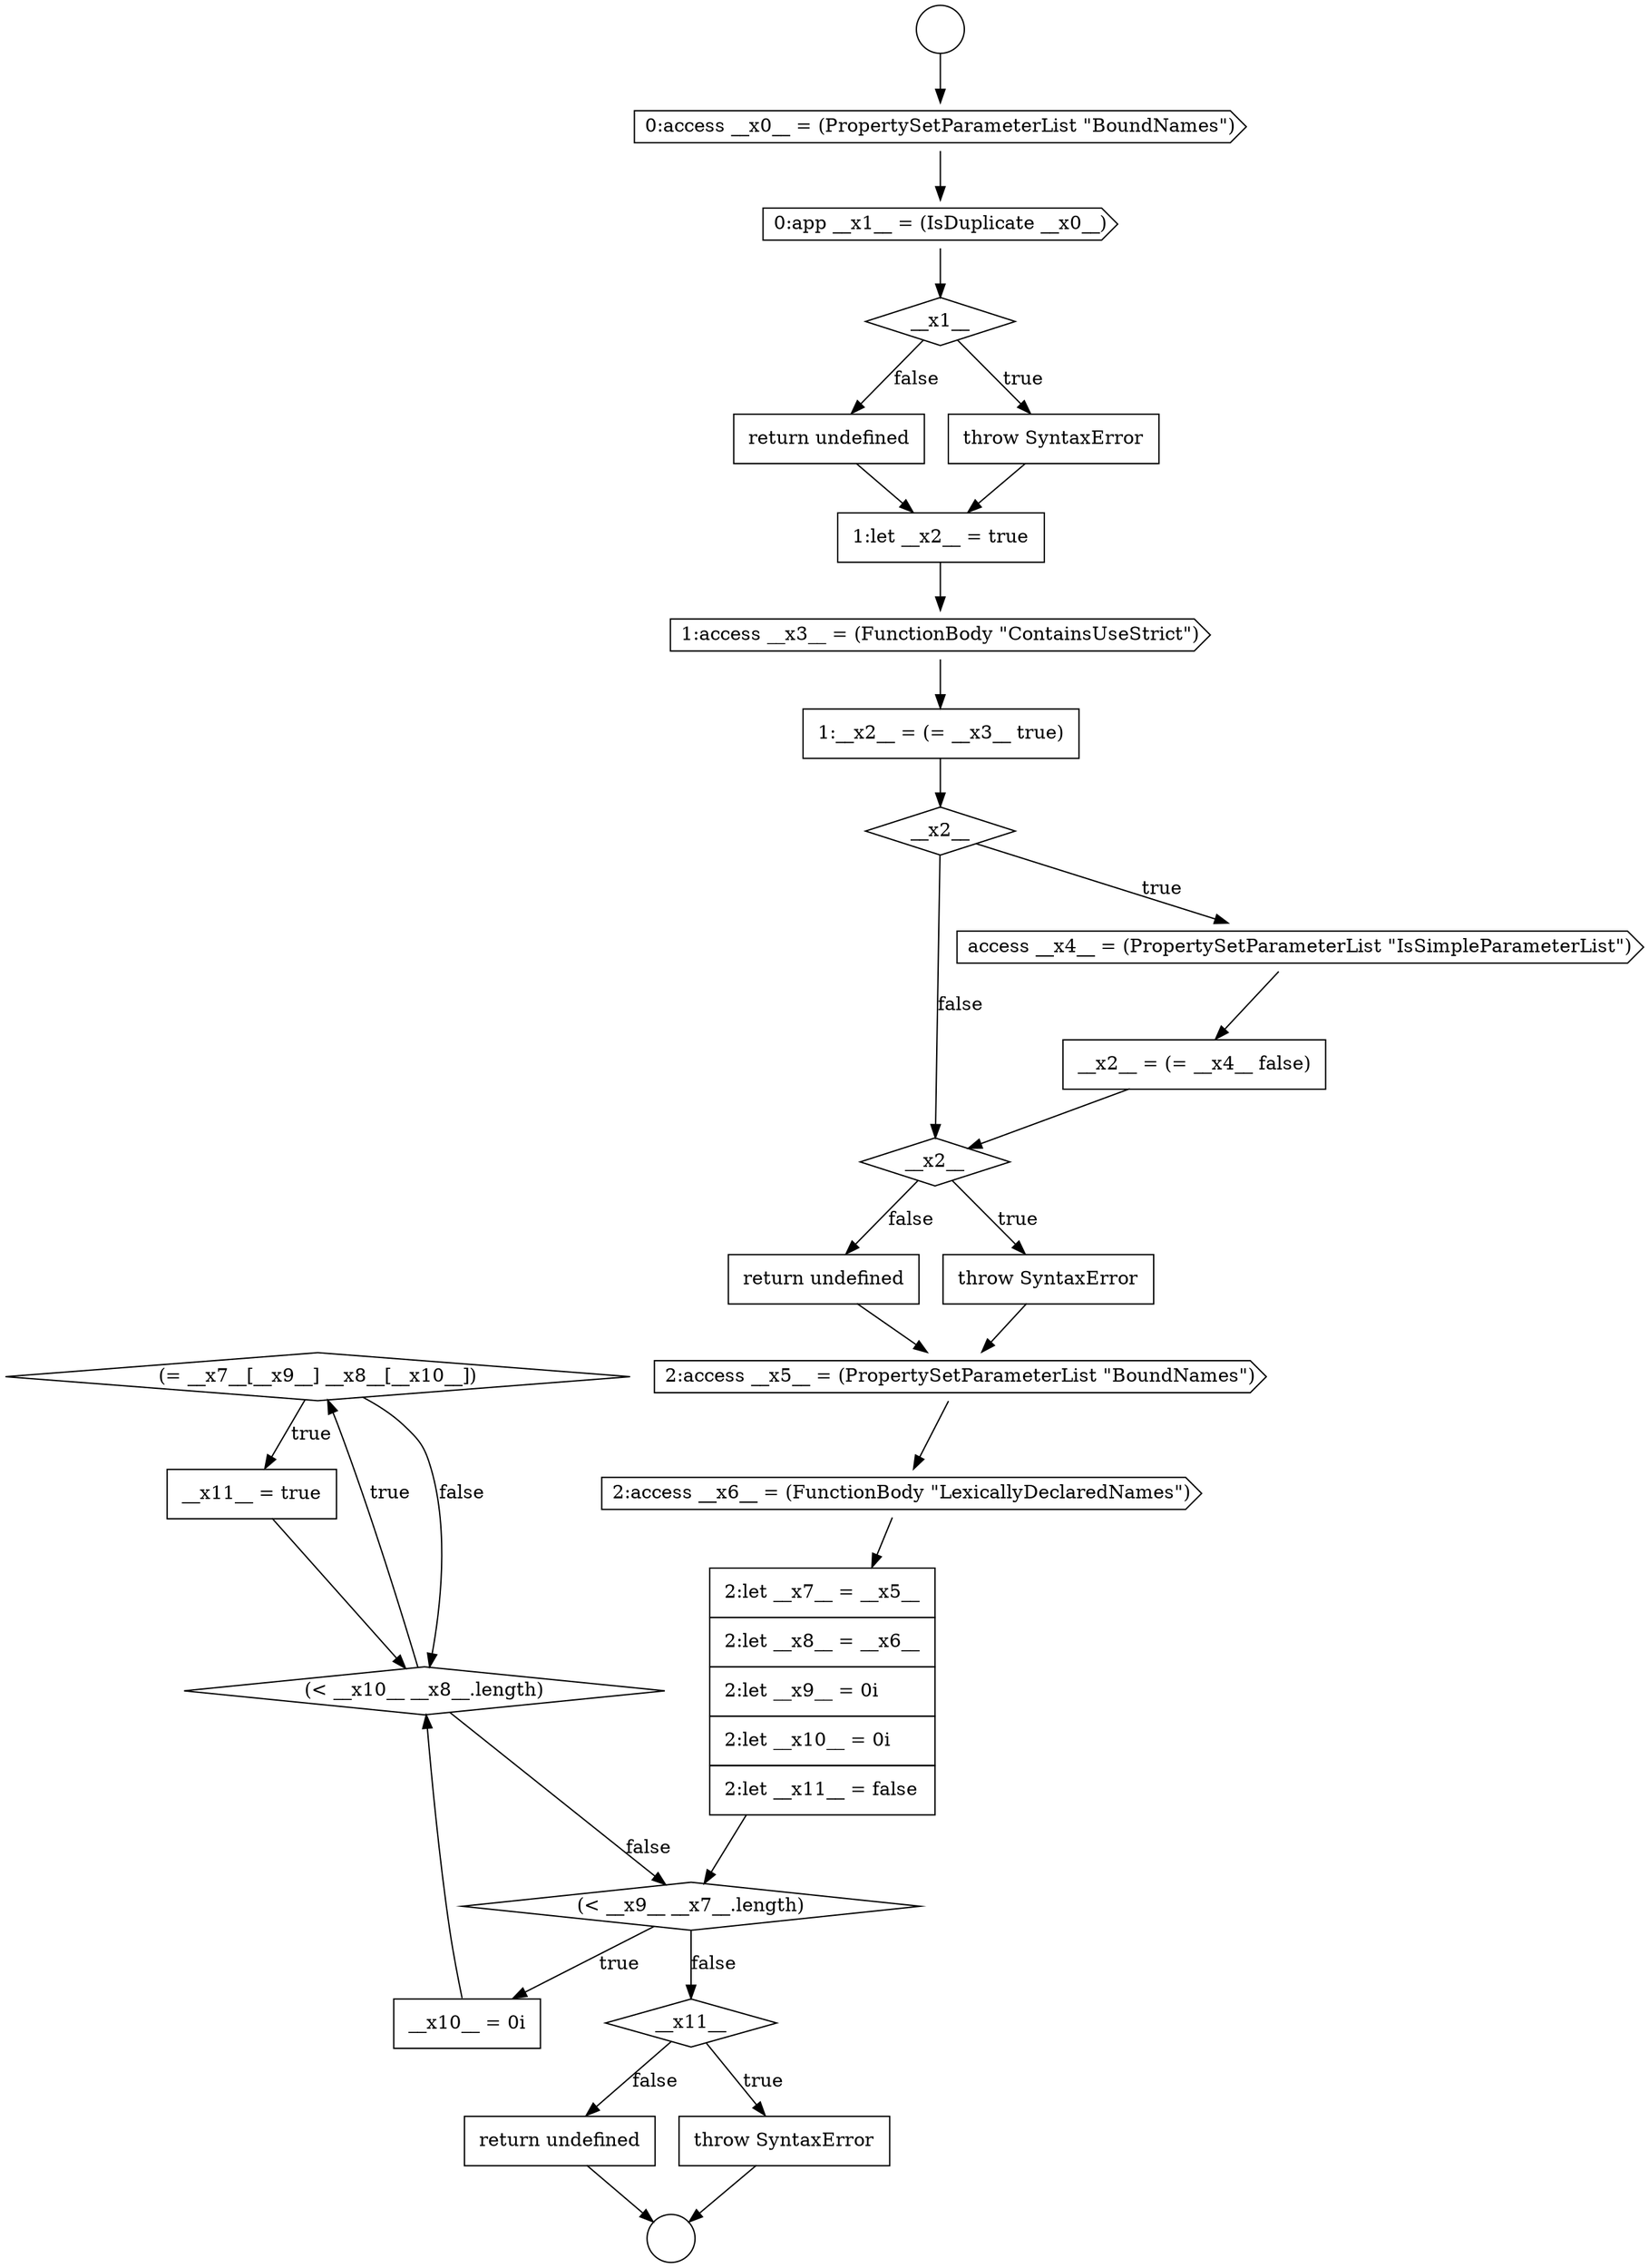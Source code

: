 digraph {
  node17903 [shape=diamond, label=<<font color="black">(= __x7__[__x9__] __x8__[__x10__])</font>> color="black" fillcolor="white" style=filled]
  node17907 [shape=none, margin=0, label=<<font color="black">
    <table border="0" cellborder="1" cellspacing="0" cellpadding="10">
      <tr><td align="left">return undefined</td></tr>
    </table>
  </font>> color="black" fillcolor="white" style=filled]
  node17888 [shape=none, margin=0, label=<<font color="black">
    <table border="0" cellborder="1" cellspacing="0" cellpadding="10">
      <tr><td align="left">1:let __x2__ = true</td></tr>
    </table>
  </font>> color="black" fillcolor="white" style=filled]
  node17899 [shape=none, margin=0, label=<<font color="black">
    <table border="0" cellborder="1" cellspacing="0" cellpadding="10">
      <tr><td align="left">2:let __x7__ = __x5__</td></tr>
      <tr><td align="left">2:let __x8__ = __x6__</td></tr>
      <tr><td align="left">2:let __x9__ = 0i</td></tr>
      <tr><td align="left">2:let __x10__ = 0i</td></tr>
      <tr><td align="left">2:let __x11__ = false</td></tr>
    </table>
  </font>> color="black" fillcolor="white" style=filled]
  node17902 [shape=diamond, label=<<font color="black">(&lt; __x10__ __x8__.length)</font>> color="black" fillcolor="white" style=filled]
  node17898 [shape=cds, label=<<font color="black">2:access __x6__ = (FunctionBody &quot;LexicallyDeclaredNames&quot;)</font>> color="black" fillcolor="white" style=filled]
  node17882 [shape=circle label=" " color="black" fillcolor="white" style=filled]
  node17905 [shape=diamond, label=<<font color="black">__x11__</font>> color="black" fillcolor="white" style=filled]
  node17901 [shape=none, margin=0, label=<<font color="black">
    <table border="0" cellborder="1" cellspacing="0" cellpadding="10">
      <tr><td align="left">__x10__ = 0i</td></tr>
    </table>
  </font>> color="black" fillcolor="white" style=filled]
  node17896 [shape=none, margin=0, label=<<font color="black">
    <table border="0" cellborder="1" cellspacing="0" cellpadding="10">
      <tr><td align="left">return undefined</td></tr>
    </table>
  </font>> color="black" fillcolor="white" style=filled]
  node17897 [shape=cds, label=<<font color="black">2:access __x5__ = (PropertySetParameterList &quot;BoundNames&quot;)</font>> color="black" fillcolor="white" style=filled]
  node17906 [shape=none, margin=0, label=<<font color="black">
    <table border="0" cellborder="1" cellspacing="0" cellpadding="10">
      <tr><td align="left">throw SyntaxError</td></tr>
    </table>
  </font>> color="black" fillcolor="white" style=filled]
  node17885 [shape=diamond, label=<<font color="black">__x1__</font>> color="black" fillcolor="white" style=filled]
  node17900 [shape=diamond, label=<<font color="black">(&lt; __x9__ __x7__.length)</font>> color="black" fillcolor="white" style=filled]
  node17893 [shape=none, margin=0, label=<<font color="black">
    <table border="0" cellborder="1" cellspacing="0" cellpadding="10">
      <tr><td align="left">__x2__ = (= __x4__ false)</td></tr>
    </table>
  </font>> color="black" fillcolor="white" style=filled]
  node17894 [shape=diamond, label=<<font color="black">__x2__</font>> color="black" fillcolor="white" style=filled]
  node17884 [shape=cds, label=<<font color="black">0:app __x1__ = (IsDuplicate __x0__)</font>> color="black" fillcolor="white" style=filled]
  node17887 [shape=none, margin=0, label=<<font color="black">
    <table border="0" cellborder="1" cellspacing="0" cellpadding="10">
      <tr><td align="left">return undefined</td></tr>
    </table>
  </font>> color="black" fillcolor="white" style=filled]
  node17891 [shape=diamond, label=<<font color="black">__x2__</font>> color="black" fillcolor="white" style=filled]
  node17889 [shape=cds, label=<<font color="black">1:access __x3__ = (FunctionBody &quot;ContainsUseStrict&quot;)</font>> color="black" fillcolor="white" style=filled]
  node17890 [shape=none, margin=0, label=<<font color="black">
    <table border="0" cellborder="1" cellspacing="0" cellpadding="10">
      <tr><td align="left">1:__x2__ = (= __x3__ true)</td></tr>
    </table>
  </font>> color="black" fillcolor="white" style=filled]
  node17883 [shape=cds, label=<<font color="black">0:access __x0__ = (PropertySetParameterList &quot;BoundNames&quot;)</font>> color="black" fillcolor="white" style=filled]
  node17895 [shape=none, margin=0, label=<<font color="black">
    <table border="0" cellborder="1" cellspacing="0" cellpadding="10">
      <tr><td align="left">throw SyntaxError</td></tr>
    </table>
  </font>> color="black" fillcolor="white" style=filled]
  node17892 [shape=cds, label=<<font color="black">access __x4__ = (PropertySetParameterList &quot;IsSimpleParameterList&quot;)</font>> color="black" fillcolor="white" style=filled]
  node17886 [shape=none, margin=0, label=<<font color="black">
    <table border="0" cellborder="1" cellspacing="0" cellpadding="10">
      <tr><td align="left">throw SyntaxError</td></tr>
    </table>
  </font>> color="black" fillcolor="white" style=filled]
  node17904 [shape=none, margin=0, label=<<font color="black">
    <table border="0" cellborder="1" cellspacing="0" cellpadding="10">
      <tr><td align="left">__x11__ = true</td></tr>
    </table>
  </font>> color="black" fillcolor="white" style=filled]
  node17881 [shape=circle label=" " color="black" fillcolor="white" style=filled]
  node17890 -> node17891 [ color="black"]
  node17900 -> node17901 [label=<<font color="black">true</font>> color="black"]
  node17900 -> node17905 [label=<<font color="black">false</font>> color="black"]
  node17895 -> node17897 [ color="black"]
  node17907 -> node17882 [ color="black"]
  node17903 -> node17904 [label=<<font color="black">true</font>> color="black"]
  node17903 -> node17902 [label=<<font color="black">false</font>> color="black"]
  node17888 -> node17889 [ color="black"]
  node17904 -> node17902 [ color="black"]
  node17894 -> node17895 [label=<<font color="black">true</font>> color="black"]
  node17894 -> node17896 [label=<<font color="black">false</font>> color="black"]
  node17892 -> node17893 [ color="black"]
  node17891 -> node17892 [label=<<font color="black">true</font>> color="black"]
  node17891 -> node17894 [label=<<font color="black">false</font>> color="black"]
  node17896 -> node17897 [ color="black"]
  node17893 -> node17894 [ color="black"]
  node17906 -> node17882 [ color="black"]
  node17884 -> node17885 [ color="black"]
  node17885 -> node17886 [label=<<font color="black">true</font>> color="black"]
  node17885 -> node17887 [label=<<font color="black">false</font>> color="black"]
  node17881 -> node17883 [ color="black"]
  node17905 -> node17906 [label=<<font color="black">true</font>> color="black"]
  node17905 -> node17907 [label=<<font color="black">false</font>> color="black"]
  node17897 -> node17898 [ color="black"]
  node17898 -> node17899 [ color="black"]
  node17901 -> node17902 [ color="black"]
  node17889 -> node17890 [ color="black"]
  node17887 -> node17888 [ color="black"]
  node17899 -> node17900 [ color="black"]
  node17886 -> node17888 [ color="black"]
  node17883 -> node17884 [ color="black"]
  node17902 -> node17903 [label=<<font color="black">true</font>> color="black"]
  node17902 -> node17900 [label=<<font color="black">false</font>> color="black"]
}
